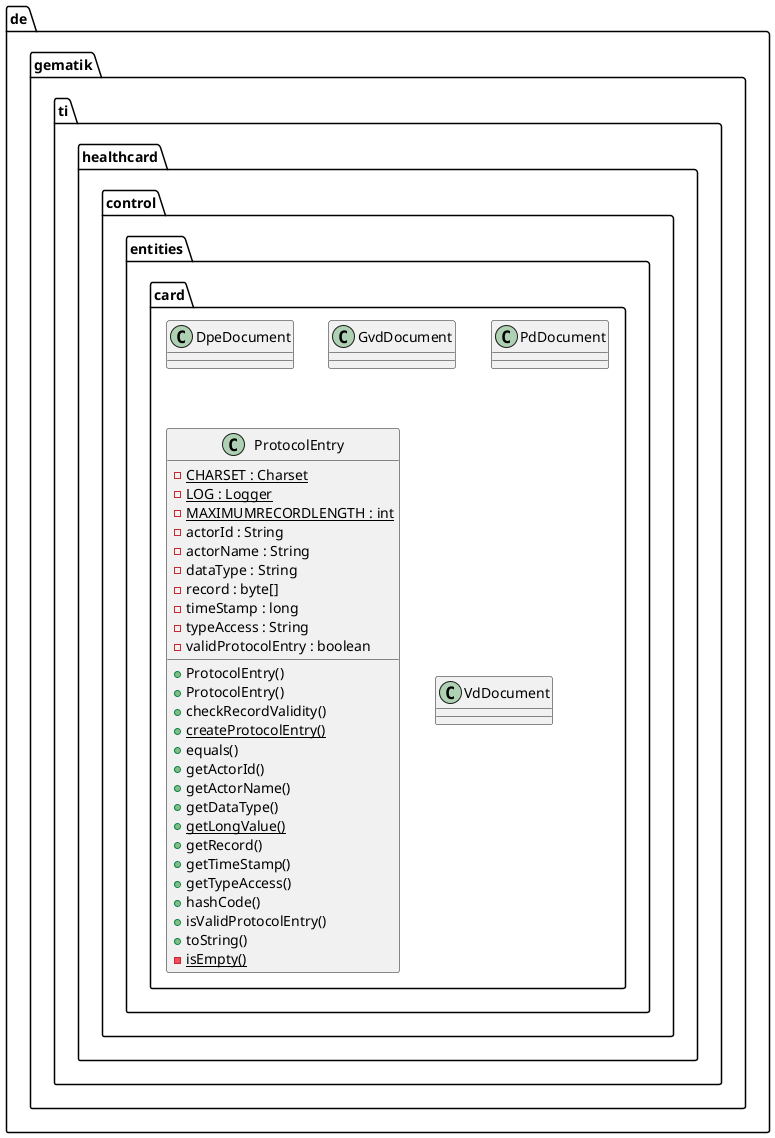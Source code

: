 @startuml



  namespace de.gematik.ti.healthcard.control {
    namespace entities {
      namespace card {
        class de.gematik.ti.healthcard.control.entities.card.DpeDocument {
        }
      }
    }
  }
  

  namespace de.gematik.ti.healthcard.control {
    namespace entities {
      namespace card {
        class de.gematik.ti.healthcard.control.entities.card.GvdDocument {
        }
      }
    }
  }
  

  namespace de.gematik.ti.healthcard.control {
    namespace entities {
      namespace card {
        class de.gematik.ti.healthcard.control.entities.card.PdDocument {
        }
      }
    }
  }
  

  namespace de.gematik.ti.healthcard.control {
    namespace entities {
      namespace card {
        class de.gematik.ti.healthcard.control.entities.card.ProtocolEntry {
            {static} - CHARSET : Charset
            {static} - LOG : Logger
            {static} - MAXIMUMRECORDLENGTH : int
            - actorId : String
            - actorName : String
            - dataType : String
            - record : byte[]
            - timeStamp : long
            - typeAccess : String
            - validProtocolEntry : boolean
            + ProtocolEntry()
            + ProtocolEntry()
            + checkRecordValidity()
            {static} + createProtocolEntry()
            + equals()
            + getActorId()
            + getActorName()
            + getDataType()
            {static} + getLongValue()
            + getRecord()
            + getTimeStamp()
            + getTypeAccess()
            + hashCode()
            + isValidProtocolEntry()
            + toString()
            {static} - isEmpty()
        }
      }
    }
  }
  

  namespace de.gematik.ti.healthcard.control {
    namespace entities {
      namespace card {
        class de.gematik.ti.healthcard.control.entities.card.VdDocument {
        }
      }
    }
  }
  










@enduml
